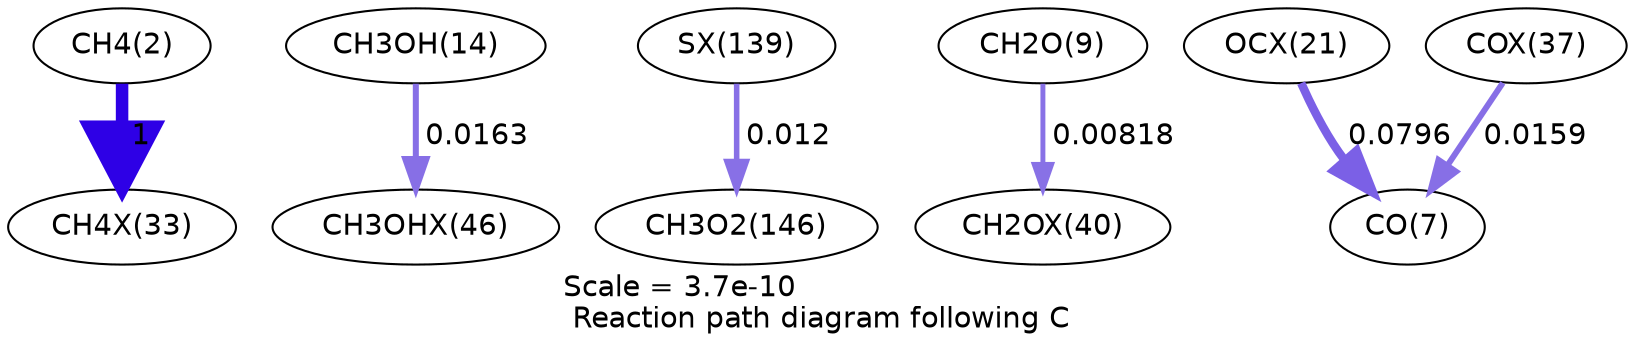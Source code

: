 digraph reaction_paths {
center=1;
s4 -> s53[fontname="Helvetica", penwidth=6, arrowsize=3, color="0.7, 1.5, 0.9"
, label=" 1"];
s16 -> s64[fontname="Helvetica", penwidth=2.89, arrowsize=1.45, color="0.7, 0.516, 0.9"
, label=" 0.0163"];
s71 -> s33[fontname="Helvetica", penwidth=2.66, arrowsize=1.33, color="0.7, 0.512, 0.9"
, label=" 0.012"];
s11 -> s60[fontname="Helvetica", penwidth=2.37, arrowsize=1.19, color="0.7, 0.508, 0.9"
, label=" 0.00818"];
s46 -> s9[fontname="Helvetica", penwidth=4.09, arrowsize=2.04, color="0.7, 0.58, 0.9"
, label=" 0.0796"];
s57 -> s9[fontname="Helvetica", penwidth=2.87, arrowsize=1.44, color="0.7, 0.516, 0.9"
, label=" 0.0159"];
s4 [ fontname="Helvetica", label="CH4(2)"];
s9 [ fontname="Helvetica", label="CO(7)"];
s11 [ fontname="Helvetica", label="CH2O(9)"];
s16 [ fontname="Helvetica", label="CH3OH(14)"];
s33 [ fontname="Helvetica", label="CH3O2(146)"];
s46 [ fontname="Helvetica", label="OCX(21)"];
s53 [ fontname="Helvetica", label="CH4X(33)"];
s57 [ fontname="Helvetica", label="COX(37)"];
s60 [ fontname="Helvetica", label="CH2OX(40)"];
s64 [ fontname="Helvetica", label="CH3OHX(46)"];
s71 [ fontname="Helvetica", label="SX(139)"];
 label = "Scale = 3.7e-10\l Reaction path diagram following C";
 fontname = "Helvetica";
}
